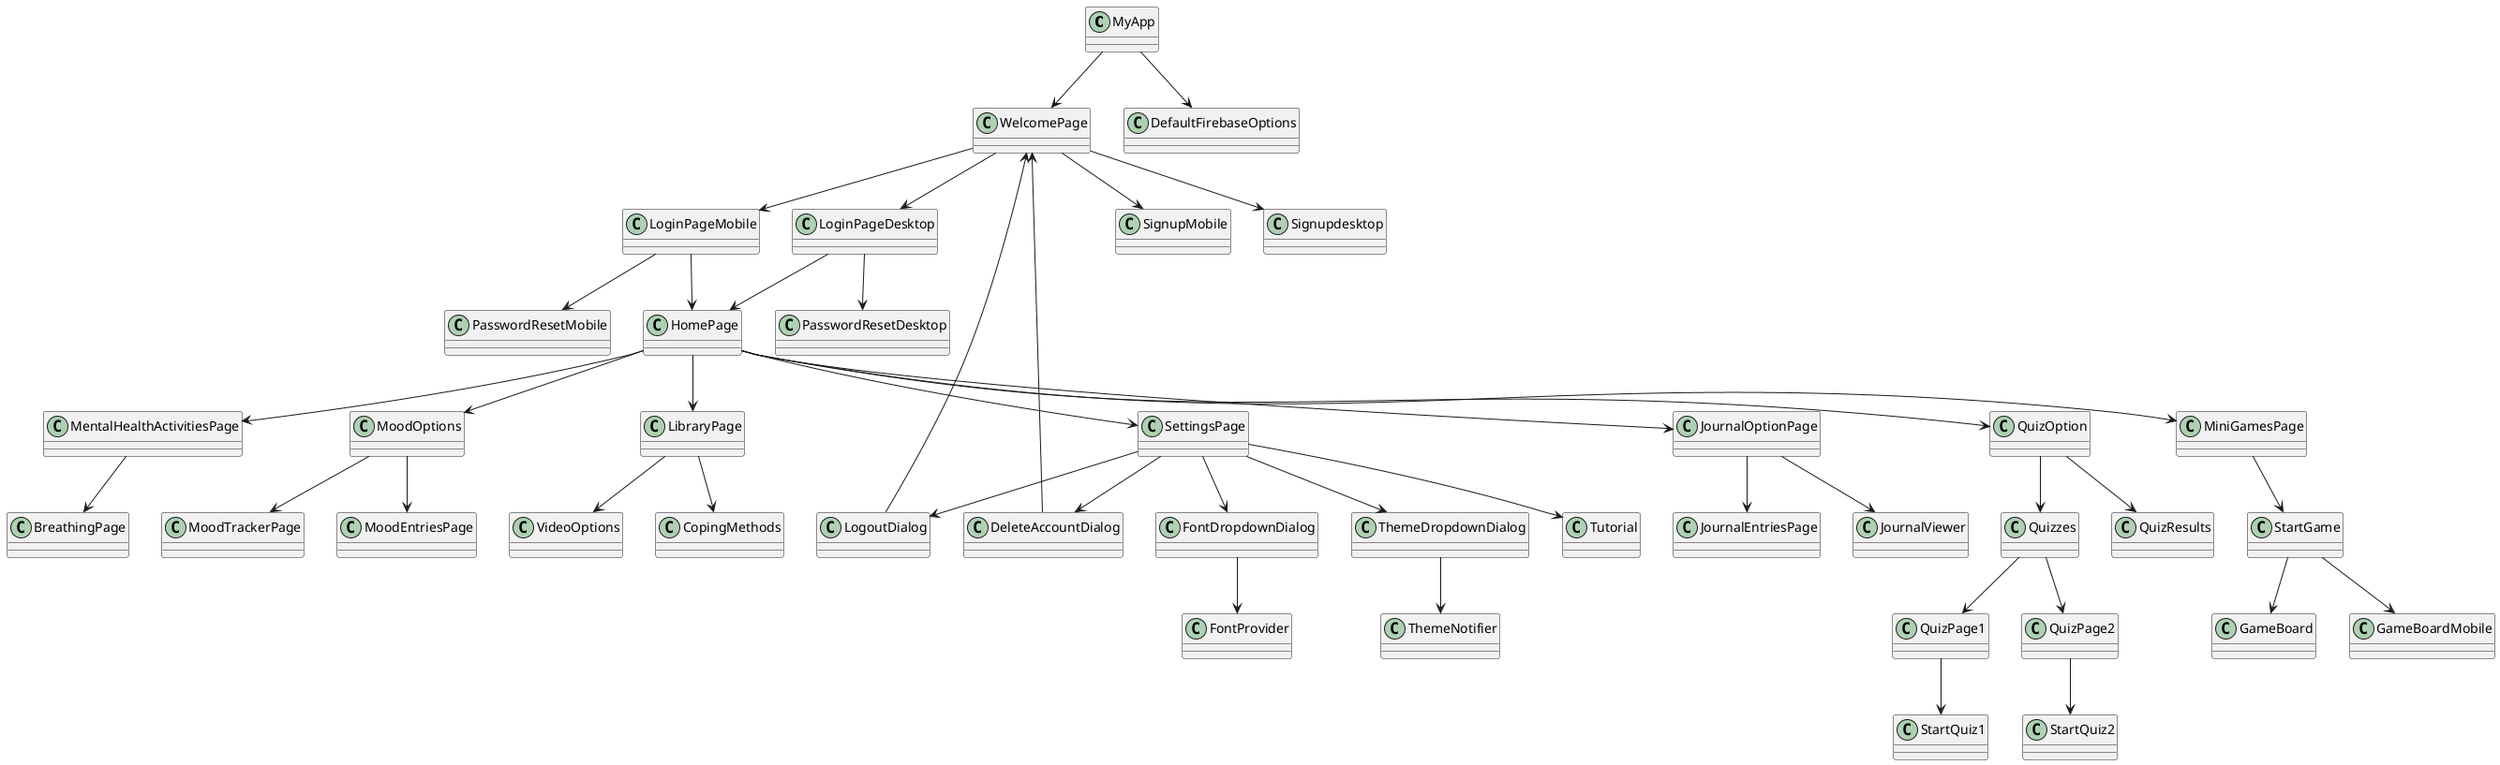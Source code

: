 @startuml BigFeelings_Logout

' Major Application Components
class MyApp {
}

' Authentication and User Management
class WelcomePage {
}
class LoginPageMobile {
}
class LoginPageDesktop {
}
class SignupMobile {
}
class Signupdesktop {
}
class PasswordResetMobile {
}
class PasswordResetDesktop {
}
class LogoutDialog {
}
class DeleteAccountDialog {
}

MyApp --> WelcomePage
WelcomePage --> LoginPageMobile
WelcomePage --> LoginPageDesktop
WelcomePage --> SignupMobile
WelcomePage --> Signupdesktop
LoginPageMobile --> PasswordResetMobile
LoginPageDesktop --> PasswordResetDesktop
LoginPageDesktop --> HomePage
LoginPageMobile --> HomePage
LogoutDialog --> WelcomePage
DeleteAccountDialog --> WelcomePage

' Home Page and its Features
class HomePage {
}
class MentalHealthActivitiesPage {
}
class MoodOptions {
}
class LibraryPage {
}
class SettingsPage {
}
class JournalOptionPage {
}
class QuizOption {
}
class MiniGamesPage {
}

HomePage --> MentalHealthActivitiesPage
HomePage --> MoodOptions
HomePage --> LibraryPage
HomePage --> SettingsPage
HomePage --> JournalOptionPage
HomePage --> QuizOption
HomePage --> MiniGamesPage
MiniGamesPage --> StartGame

' Features Specific Classes
class BreathingPage {
}
class Quizzes {
}
class QuizResults {
}
class MoodTrackerPage {
}
class MoodEntriesPage {
}
class JournalEntriesPage {
}
class JournalViewer {
}
class VideoOptions {
}
class CopingMethods {
}

MentalHealthActivitiesPage --> BreathingPage
QuizOption --> Quizzes
QuizOption --> QuizResults
MoodOptions --> MoodTrackerPage
MoodOptions --> MoodEntriesPage
JournalOptionPage --> JournalEntriesPage
JournalOptionPage --> JournalViewer
LibraryPage --> VideoOptions
LibraryPage --> CopingMethods

' Games and Quizzes Flow
class StartGame {
}
class GameBoard {
}
class GameBoardMobile {
}
class QuizPage1 {
}
class QuizPage2 {
}
class StartQuiz1 {
}
class StartQuiz2 {
}

StartGame --> GameBoard
StartGame --> GameBoardMobile
Quizzes --> QuizPage1
Quizzes --> QuizPage2
QuizPage1 --> StartQuiz1
QuizPage2 --> StartQuiz2

' Settings and Customisation
class DefaultFirebaseOptions {
}
class FontDropdownDialog {
}
class ThemeDropdownDialog {
}
class ThemeNotifier {
}
class FontProvider {
}

SettingsPage --> LogoutDialog
SettingsPage --> DeleteAccountDialog
SettingsPage --> FontDropdownDialog
SettingsPage --> ThemeDropdownDialog
SettingsPage --> Tutorial
MyApp --> DefaultFirebaseOptions
FontDropdownDialog --> FontProvider
ThemeDropdownDialog --> ThemeNotifier

' Additional Components
class Tutorial {
}

@enduml
